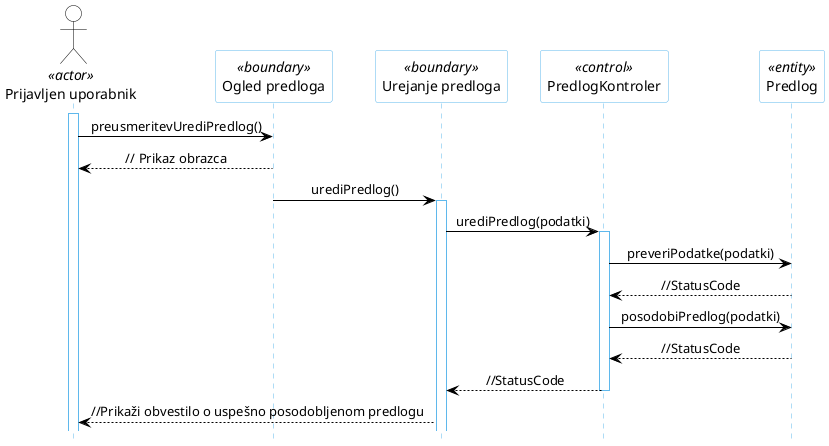 @startuml
hide footbox

skinparam backgroundcolor transparent
skinparam defaultTextAlignment center
skinparam actorBorderColor black
skinparam actorBackgroundColor white
skinparam arrowColor black  
skinparam sequenceLifeLineBorderColor #5FB8EC
skinparam sequenceParticipantBorderColor #5FB8EC
skinparam sequenceParticipantBackgroundColor white

actor "Prijavljen uporabnik" as U1 <<actor>>

participant "Ogled predloga" as R6 <<boundary>>
participant "Urejanje predloga" as R5 <<boundary>>
participant "PredlogKontroler" as R2 <<control>>
participant "Predlog" as R4 <<entity>>

activate U1
U1 -> R6: preusmeritevUrediPredlog()
R6 --> U1: // Prikaz obrazca
R6 -> R5: urediPredlog()
activate R5
R5 -> R2: urediPredlog(podatki)
activate R2
R2 -> R4: preveriPodatke(podatki)
R4 --> R2: //StatusCode
R2 -> R4: posodobiPredlog(podatki)
R4 --> R2: //StatusCode
R2 --> R5: //StatusCode
deactivate R2
R5 --> U1: //Prikaži obvestilo o uspešno posodobljenom predlogu
@enduml
